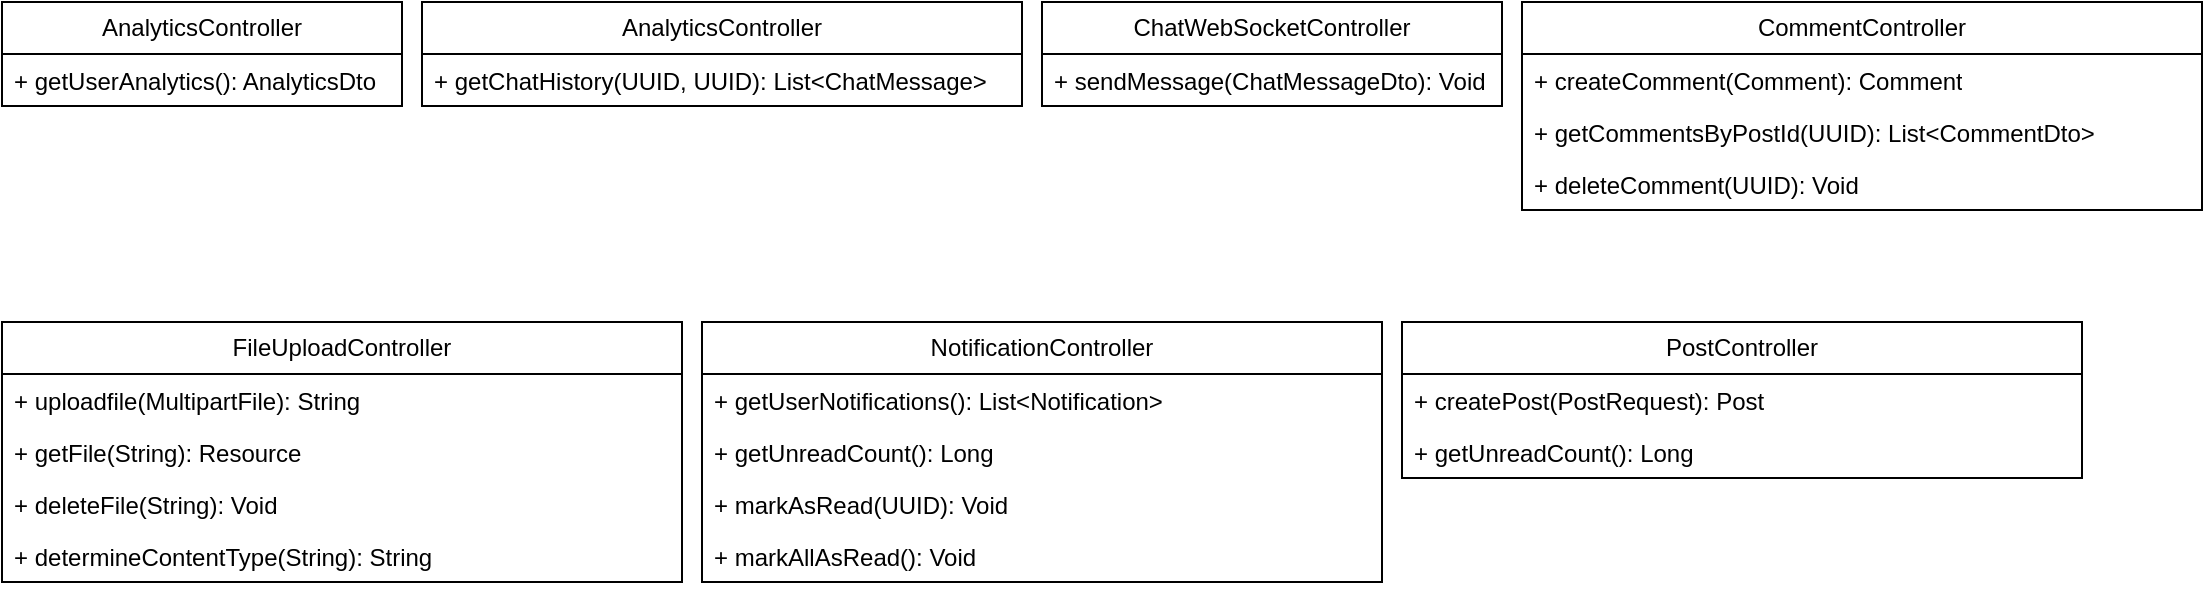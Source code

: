 <mxfile version="28.2.8">
  <diagram name="Strona-1" id="R6z_-jKRKw4GIKHxkGmC">
    <mxGraphModel dx="1181" dy="948" grid="1" gridSize="10" guides="1" tooltips="1" connect="1" arrows="1" fold="1" page="1" pageScale="1" pageWidth="827" pageHeight="1169" math="0" shadow="0">
      <root>
        <mxCell id="0" />
        <mxCell id="1" parent="0" />
        <mxCell id="fLegSh_htzbRr8ZNoG3T-9" value="AnalyticsController" style="swimlane;fontStyle=0;childLayout=stackLayout;horizontal=1;startSize=26;fillColor=none;horizontalStack=0;resizeParent=1;resizeParentMax=0;resizeLast=0;collapsible=1;marginBottom=0;whiteSpace=wrap;html=1;" parent="1" vertex="1">
          <mxGeometry x="40" y="390" width="200" height="52" as="geometry" />
        </mxCell>
        <mxCell id="fLegSh_htzbRr8ZNoG3T-10" value="+ getUserAnalytics(): AnalyticsDto" style="text;strokeColor=none;fillColor=none;align=left;verticalAlign=top;spacingLeft=4;spacingRight=4;overflow=hidden;rotatable=0;points=[[0,0.5],[1,0.5]];portConstraint=eastwest;whiteSpace=wrap;html=1;" parent="fLegSh_htzbRr8ZNoG3T-9" vertex="1">
          <mxGeometry y="26" width="200" height="26" as="geometry" />
        </mxCell>
        <mxCell id="6uQWUima-Bd07z6ZdT8X-1" value="AnalyticsController" style="swimlane;fontStyle=0;childLayout=stackLayout;horizontal=1;startSize=26;fillColor=none;horizontalStack=0;resizeParent=1;resizeParentMax=0;resizeLast=0;collapsible=1;marginBottom=0;whiteSpace=wrap;html=1;" vertex="1" parent="1">
          <mxGeometry x="250" y="390" width="300" height="52" as="geometry" />
        </mxCell>
        <mxCell id="6uQWUima-Bd07z6ZdT8X-2" value="+ getChatHistory(UUID, UUID): List&amp;lt;ChatMessage&amp;gt;" style="text;strokeColor=none;fillColor=none;align=left;verticalAlign=top;spacingLeft=4;spacingRight=4;overflow=hidden;rotatable=0;points=[[0,0.5],[1,0.5]];portConstraint=eastwest;whiteSpace=wrap;html=1;" vertex="1" parent="6uQWUima-Bd07z6ZdT8X-1">
          <mxGeometry y="26" width="300" height="26" as="geometry" />
        </mxCell>
        <mxCell id="6uQWUima-Bd07z6ZdT8X-3" value="ChatWebSocketController" style="swimlane;fontStyle=0;childLayout=stackLayout;horizontal=1;startSize=26;fillColor=none;horizontalStack=0;resizeParent=1;resizeParentMax=0;resizeLast=0;collapsible=1;marginBottom=0;whiteSpace=wrap;html=1;" vertex="1" parent="1">
          <mxGeometry x="560" y="390" width="230" height="52" as="geometry" />
        </mxCell>
        <mxCell id="6uQWUima-Bd07z6ZdT8X-4" value="+ sendMessage(ChatMessageDto): Void" style="text;strokeColor=none;fillColor=none;align=left;verticalAlign=top;spacingLeft=4;spacingRight=4;overflow=hidden;rotatable=0;points=[[0,0.5],[1,0.5]];portConstraint=eastwest;whiteSpace=wrap;html=1;" vertex="1" parent="6uQWUima-Bd07z6ZdT8X-3">
          <mxGeometry y="26" width="230" height="26" as="geometry" />
        </mxCell>
        <mxCell id="6uQWUima-Bd07z6ZdT8X-5" value="CommentController" style="swimlane;fontStyle=0;childLayout=stackLayout;horizontal=1;startSize=26;fillColor=none;horizontalStack=0;resizeParent=1;resizeParentMax=0;resizeLast=0;collapsible=1;marginBottom=0;whiteSpace=wrap;html=1;" vertex="1" parent="1">
          <mxGeometry x="800" y="390" width="340" height="104" as="geometry" />
        </mxCell>
        <mxCell id="6uQWUima-Bd07z6ZdT8X-6" value="+ createComment(Comment): Comment" style="text;strokeColor=none;fillColor=none;align=left;verticalAlign=top;spacingLeft=4;spacingRight=4;overflow=hidden;rotatable=0;points=[[0,0.5],[1,0.5]];portConstraint=eastwest;whiteSpace=wrap;html=1;" vertex="1" parent="6uQWUima-Bd07z6ZdT8X-5">
          <mxGeometry y="26" width="340" height="26" as="geometry" />
        </mxCell>
        <mxCell id="6uQWUima-Bd07z6ZdT8X-7" value="+ getCommentsByPostId(UUID): List&amp;lt;CommentDto&amp;gt;" style="text;strokeColor=none;fillColor=none;align=left;verticalAlign=top;spacingLeft=4;spacingRight=4;overflow=hidden;rotatable=0;points=[[0,0.5],[1,0.5]];portConstraint=eastwest;whiteSpace=wrap;html=1;" vertex="1" parent="6uQWUima-Bd07z6ZdT8X-5">
          <mxGeometry y="52" width="340" height="26" as="geometry" />
        </mxCell>
        <mxCell id="6uQWUima-Bd07z6ZdT8X-8" value="+ deleteComment(UUID): Void" style="text;strokeColor=none;fillColor=none;align=left;verticalAlign=top;spacingLeft=4;spacingRight=4;overflow=hidden;rotatable=0;points=[[0,0.5],[1,0.5]];portConstraint=eastwest;whiteSpace=wrap;html=1;" vertex="1" parent="6uQWUima-Bd07z6ZdT8X-5">
          <mxGeometry y="78" width="340" height="26" as="geometry" />
        </mxCell>
        <mxCell id="6uQWUima-Bd07z6ZdT8X-9" value="FileUploadController" style="swimlane;fontStyle=0;childLayout=stackLayout;horizontal=1;startSize=26;fillColor=none;horizontalStack=0;resizeParent=1;resizeParentMax=0;resizeLast=0;collapsible=1;marginBottom=0;whiteSpace=wrap;html=1;" vertex="1" parent="1">
          <mxGeometry x="40" y="550" width="340" height="130" as="geometry" />
        </mxCell>
        <mxCell id="6uQWUima-Bd07z6ZdT8X-10" value="+ uploadfile(MultipartFile): String" style="text;strokeColor=none;fillColor=none;align=left;verticalAlign=top;spacingLeft=4;spacingRight=4;overflow=hidden;rotatable=0;points=[[0,0.5],[1,0.5]];portConstraint=eastwest;whiteSpace=wrap;html=1;" vertex="1" parent="6uQWUima-Bd07z6ZdT8X-9">
          <mxGeometry y="26" width="340" height="26" as="geometry" />
        </mxCell>
        <mxCell id="6uQWUima-Bd07z6ZdT8X-11" value="+ getFile(String): Resource" style="text;strokeColor=none;fillColor=none;align=left;verticalAlign=top;spacingLeft=4;spacingRight=4;overflow=hidden;rotatable=0;points=[[0,0.5],[1,0.5]];portConstraint=eastwest;whiteSpace=wrap;html=1;" vertex="1" parent="6uQWUima-Bd07z6ZdT8X-9">
          <mxGeometry y="52" width="340" height="26" as="geometry" />
        </mxCell>
        <mxCell id="6uQWUima-Bd07z6ZdT8X-12" value="+ deleteFile(String): Void" style="text;strokeColor=none;fillColor=none;align=left;verticalAlign=top;spacingLeft=4;spacingRight=4;overflow=hidden;rotatable=0;points=[[0,0.5],[1,0.5]];portConstraint=eastwest;whiteSpace=wrap;html=1;" vertex="1" parent="6uQWUima-Bd07z6ZdT8X-9">
          <mxGeometry y="78" width="340" height="26" as="geometry" />
        </mxCell>
        <mxCell id="6uQWUima-Bd07z6ZdT8X-13" value="+ determineContentType(String): String" style="text;strokeColor=none;fillColor=none;align=left;verticalAlign=top;spacingLeft=4;spacingRight=4;overflow=hidden;rotatable=0;points=[[0,0.5],[1,0.5]];portConstraint=eastwest;whiteSpace=wrap;html=1;" vertex="1" parent="6uQWUima-Bd07z6ZdT8X-9">
          <mxGeometry y="104" width="340" height="26" as="geometry" />
        </mxCell>
        <mxCell id="6uQWUima-Bd07z6ZdT8X-14" value="NotificationController" style="swimlane;fontStyle=0;childLayout=stackLayout;horizontal=1;startSize=26;fillColor=none;horizontalStack=0;resizeParent=1;resizeParentMax=0;resizeLast=0;collapsible=1;marginBottom=0;whiteSpace=wrap;html=1;" vertex="1" parent="1">
          <mxGeometry x="390" y="550" width="340" height="130" as="geometry" />
        </mxCell>
        <mxCell id="6uQWUima-Bd07z6ZdT8X-15" value="+ getUserNotifications(): List&amp;lt;Notification&amp;gt;" style="text;strokeColor=none;fillColor=none;align=left;verticalAlign=top;spacingLeft=4;spacingRight=4;overflow=hidden;rotatable=0;points=[[0,0.5],[1,0.5]];portConstraint=eastwest;whiteSpace=wrap;html=1;" vertex="1" parent="6uQWUima-Bd07z6ZdT8X-14">
          <mxGeometry y="26" width="340" height="26" as="geometry" />
        </mxCell>
        <mxCell id="6uQWUima-Bd07z6ZdT8X-16" value="+ getUnreadCount(): Long" style="text;strokeColor=none;fillColor=none;align=left;verticalAlign=top;spacingLeft=4;spacingRight=4;overflow=hidden;rotatable=0;points=[[0,0.5],[1,0.5]];portConstraint=eastwest;whiteSpace=wrap;html=1;" vertex="1" parent="6uQWUima-Bd07z6ZdT8X-14">
          <mxGeometry y="52" width="340" height="26" as="geometry" />
        </mxCell>
        <mxCell id="6uQWUima-Bd07z6ZdT8X-17" value="+ markAsRead(UUID): Void" style="text;strokeColor=none;fillColor=none;align=left;verticalAlign=top;spacingLeft=4;spacingRight=4;overflow=hidden;rotatable=0;points=[[0,0.5],[1,0.5]];portConstraint=eastwest;whiteSpace=wrap;html=1;" vertex="1" parent="6uQWUima-Bd07z6ZdT8X-14">
          <mxGeometry y="78" width="340" height="26" as="geometry" />
        </mxCell>
        <mxCell id="6uQWUima-Bd07z6ZdT8X-18" value="+ markAllAsRead(): Void" style="text;strokeColor=none;fillColor=none;align=left;verticalAlign=top;spacingLeft=4;spacingRight=4;overflow=hidden;rotatable=0;points=[[0,0.5],[1,0.5]];portConstraint=eastwest;whiteSpace=wrap;html=1;" vertex="1" parent="6uQWUima-Bd07z6ZdT8X-14">
          <mxGeometry y="104" width="340" height="26" as="geometry" />
        </mxCell>
        <mxCell id="6uQWUima-Bd07z6ZdT8X-19" value="PostController" style="swimlane;fontStyle=0;childLayout=stackLayout;horizontal=1;startSize=26;fillColor=none;horizontalStack=0;resizeParent=1;resizeParentMax=0;resizeLast=0;collapsible=1;marginBottom=0;whiteSpace=wrap;html=1;" vertex="1" parent="1">
          <mxGeometry x="740" y="550" width="340" height="78" as="geometry" />
        </mxCell>
        <mxCell id="6uQWUima-Bd07z6ZdT8X-20" value="+ createPost(PostRequest): Post" style="text;strokeColor=none;fillColor=none;align=left;verticalAlign=top;spacingLeft=4;spacingRight=4;overflow=hidden;rotatable=0;points=[[0,0.5],[1,0.5]];portConstraint=eastwest;whiteSpace=wrap;html=1;" vertex="1" parent="6uQWUima-Bd07z6ZdT8X-19">
          <mxGeometry y="26" width="340" height="26" as="geometry" />
        </mxCell>
        <mxCell id="6uQWUima-Bd07z6ZdT8X-21" value="+ getUnreadCount(): Long" style="text;strokeColor=none;fillColor=none;align=left;verticalAlign=top;spacingLeft=4;spacingRight=4;overflow=hidden;rotatable=0;points=[[0,0.5],[1,0.5]];portConstraint=eastwest;whiteSpace=wrap;html=1;" vertex="1" parent="6uQWUima-Bd07z6ZdT8X-19">
          <mxGeometry y="52" width="340" height="26" as="geometry" />
        </mxCell>
      </root>
    </mxGraphModel>
  </diagram>
</mxfile>
